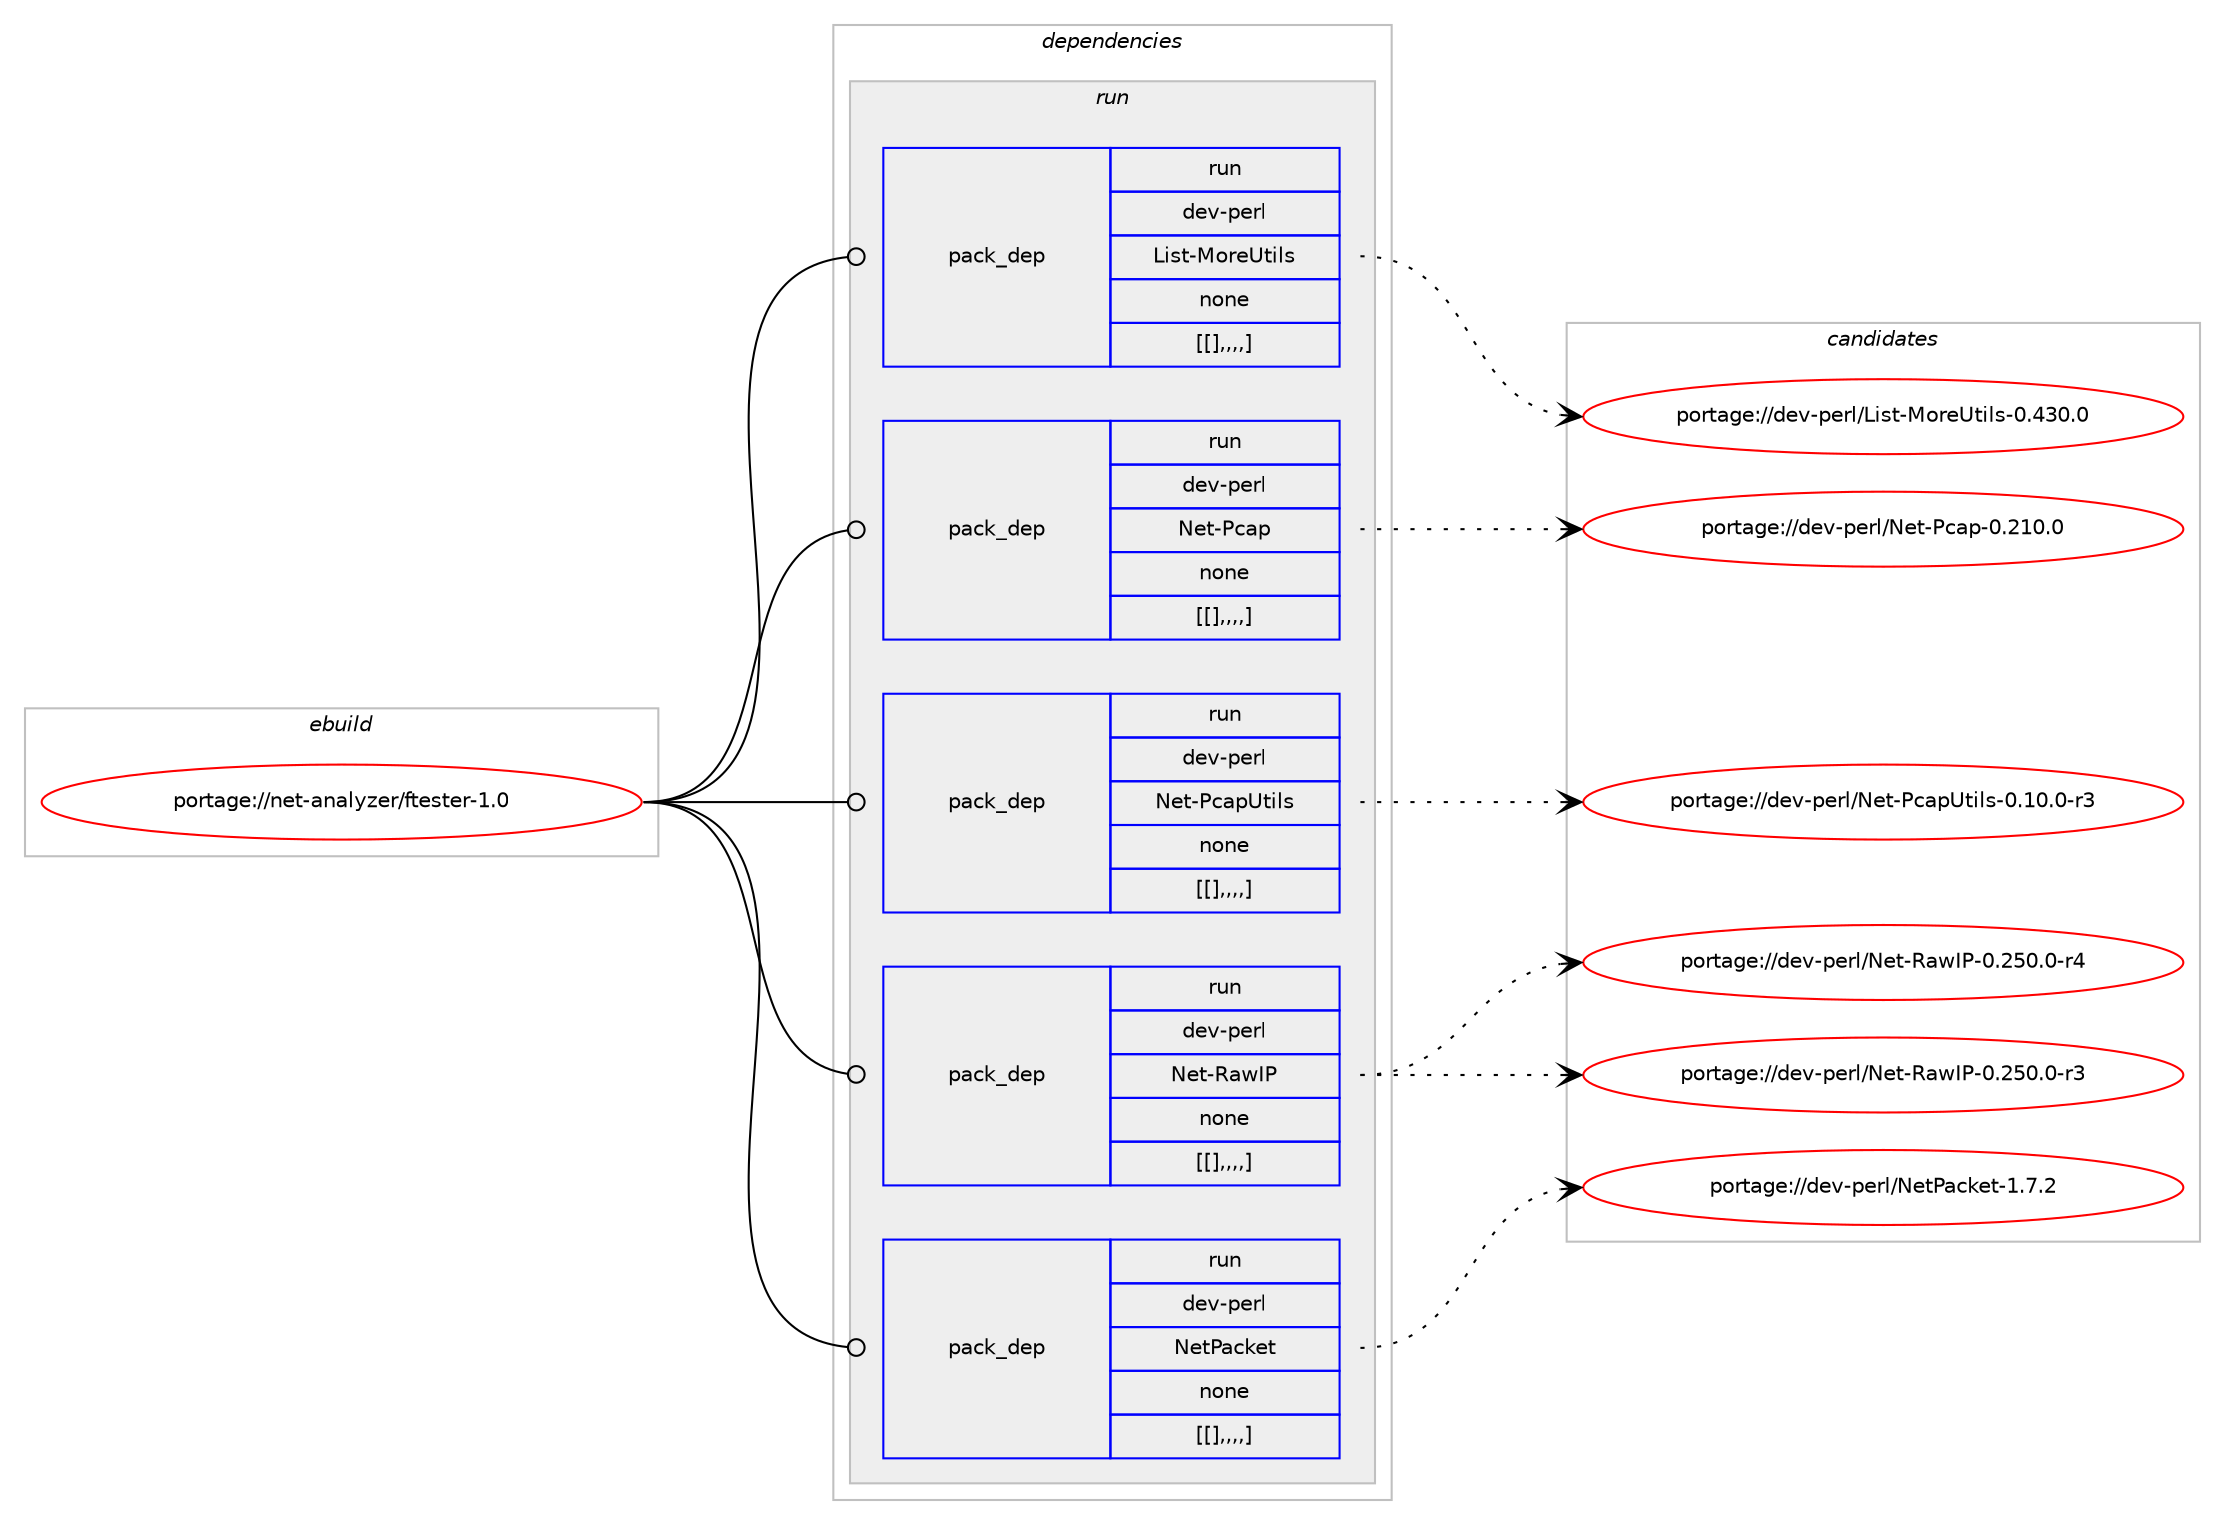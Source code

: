 digraph prolog {

# *************
# Graph options
# *************

newrank=true;
concentrate=true;
compound=true;
graph [rankdir=LR,fontname=Helvetica,fontsize=10,ranksep=1.5];#, ranksep=2.5, nodesep=0.2];
edge  [arrowhead=vee];
node  [fontname=Helvetica,fontsize=10];

# **********
# The ebuild
# **********

subgraph cluster_leftcol {
color=gray;
label=<<i>ebuild</i>>;
id [label="portage://net-analyzer/ftester-1.0", color=red, width=4, href="../net-analyzer/ftester-1.0.svg"];
}

# ****************
# The dependencies
# ****************

subgraph cluster_midcol {
color=gray;
label=<<i>dependencies</i>>;
subgraph cluster_compile {
fillcolor="#eeeeee";
style=filled;
label=<<i>compile</i>>;
}
subgraph cluster_compileandrun {
fillcolor="#eeeeee";
style=filled;
label=<<i>compile and run</i>>;
}
subgraph cluster_run {
fillcolor="#eeeeee";
style=filled;
label=<<i>run</i>>;
subgraph pack262536 {
dependency357223 [label=<<TABLE BORDER="0" CELLBORDER="1" CELLSPACING="0" CELLPADDING="4" WIDTH="220"><TR><TD ROWSPAN="6" CELLPADDING="30">pack_dep</TD></TR><TR><TD WIDTH="110">run</TD></TR><TR><TD>dev-perl</TD></TR><TR><TD>List-MoreUtils</TD></TR><TR><TD>none</TD></TR><TR><TD>[[],,,,]</TD></TR></TABLE>>, shape=none, color=blue];
}
id:e -> dependency357223:w [weight=20,style="solid",arrowhead="odot"];
subgraph pack262542 {
dependency357279 [label=<<TABLE BORDER="0" CELLBORDER="1" CELLSPACING="0" CELLPADDING="4" WIDTH="220"><TR><TD ROWSPAN="6" CELLPADDING="30">pack_dep</TD></TR><TR><TD WIDTH="110">run</TD></TR><TR><TD>dev-perl</TD></TR><TR><TD>Net-Pcap</TD></TR><TR><TD>none</TD></TR><TR><TD>[[],,,,]</TD></TR></TABLE>>, shape=none, color=blue];
}
id:e -> dependency357279:w [weight=20,style="solid",arrowhead="odot"];
subgraph pack262576 {
dependency357305 [label=<<TABLE BORDER="0" CELLBORDER="1" CELLSPACING="0" CELLPADDING="4" WIDTH="220"><TR><TD ROWSPAN="6" CELLPADDING="30">pack_dep</TD></TR><TR><TD WIDTH="110">run</TD></TR><TR><TD>dev-perl</TD></TR><TR><TD>Net-PcapUtils</TD></TR><TR><TD>none</TD></TR><TR><TD>[[],,,,]</TD></TR></TABLE>>, shape=none, color=blue];
}
id:e -> dependency357305:w [weight=20,style="solid",arrowhead="odot"];
subgraph pack262621 {
dependency357393 [label=<<TABLE BORDER="0" CELLBORDER="1" CELLSPACING="0" CELLPADDING="4" WIDTH="220"><TR><TD ROWSPAN="6" CELLPADDING="30">pack_dep</TD></TR><TR><TD WIDTH="110">run</TD></TR><TR><TD>dev-perl</TD></TR><TR><TD>Net-RawIP</TD></TR><TR><TD>none</TD></TR><TR><TD>[[],,,,]</TD></TR></TABLE>>, shape=none, color=blue];
}
id:e -> dependency357393:w [weight=20,style="solid",arrowhead="odot"];
subgraph pack262640 {
dependency357397 [label=<<TABLE BORDER="0" CELLBORDER="1" CELLSPACING="0" CELLPADDING="4" WIDTH="220"><TR><TD ROWSPAN="6" CELLPADDING="30">pack_dep</TD></TR><TR><TD WIDTH="110">run</TD></TR><TR><TD>dev-perl</TD></TR><TR><TD>NetPacket</TD></TR><TR><TD>none</TD></TR><TR><TD>[[],,,,]</TD></TR></TABLE>>, shape=none, color=blue];
}
id:e -> dependency357397:w [weight=20,style="solid",arrowhead="odot"];
}
}

# **************
# The candidates
# **************

subgraph cluster_choices {
rank=same;
color=gray;
label=<<i>candidates</i>>;

subgraph choice260023 {
color=black;
nodesep=1;
choice1001011184511210111410847761051151164577111114101851161051081154548465251484648 [label="portage://dev-perl/List-MoreUtils-0.430.0", color=red, width=4,href="../dev-perl/List-MoreUtils-0.430.0.svg"];
dependency357223:e -> choice1001011184511210111410847761051151164577111114101851161051081154548465251484648:w [style=dotted,weight="100"];
}
subgraph choice260036 {
color=black;
nodesep=1;
choice100101118451121011141084778101116458099971124548465049484648 [label="portage://dev-perl/Net-Pcap-0.210.0", color=red, width=4,href="../dev-perl/Net-Pcap-0.210.0.svg"];
dependency357279:e -> choice100101118451121011141084778101116458099971124548465049484648:w [style=dotted,weight="100"];
}
subgraph choice260037 {
color=black;
nodesep=1;
choice1001011184511210111410847781011164580999711285116105108115454846494846484511451 [label="portage://dev-perl/Net-PcapUtils-0.10.0-r3", color=red, width=4,href="../dev-perl/Net-PcapUtils-0.10.0-r3.svg"];
dependency357305:e -> choice1001011184511210111410847781011164580999711285116105108115454846494846484511451:w [style=dotted,weight="100"];
}
subgraph choice260041 {
color=black;
nodesep=1;
choice100101118451121011141084778101116458297119738045484650534846484511452 [label="portage://dev-perl/Net-RawIP-0.250.0-r4", color=red, width=4,href="../dev-perl/Net-RawIP-0.250.0-r4.svg"];
choice100101118451121011141084778101116458297119738045484650534846484511451 [label="portage://dev-perl/Net-RawIP-0.250.0-r3", color=red, width=4,href="../dev-perl/Net-RawIP-0.250.0-r3.svg"];
dependency357393:e -> choice100101118451121011141084778101116458297119738045484650534846484511452:w [style=dotted,weight="100"];
dependency357393:e -> choice100101118451121011141084778101116458297119738045484650534846484511451:w [style=dotted,weight="100"];
}
subgraph choice260094 {
color=black;
nodesep=1;
choice100101118451121011141084778101116809799107101116454946554650 [label="portage://dev-perl/NetPacket-1.7.2", color=red, width=4,href="../dev-perl/NetPacket-1.7.2.svg"];
dependency357397:e -> choice100101118451121011141084778101116809799107101116454946554650:w [style=dotted,weight="100"];
}
}

}
